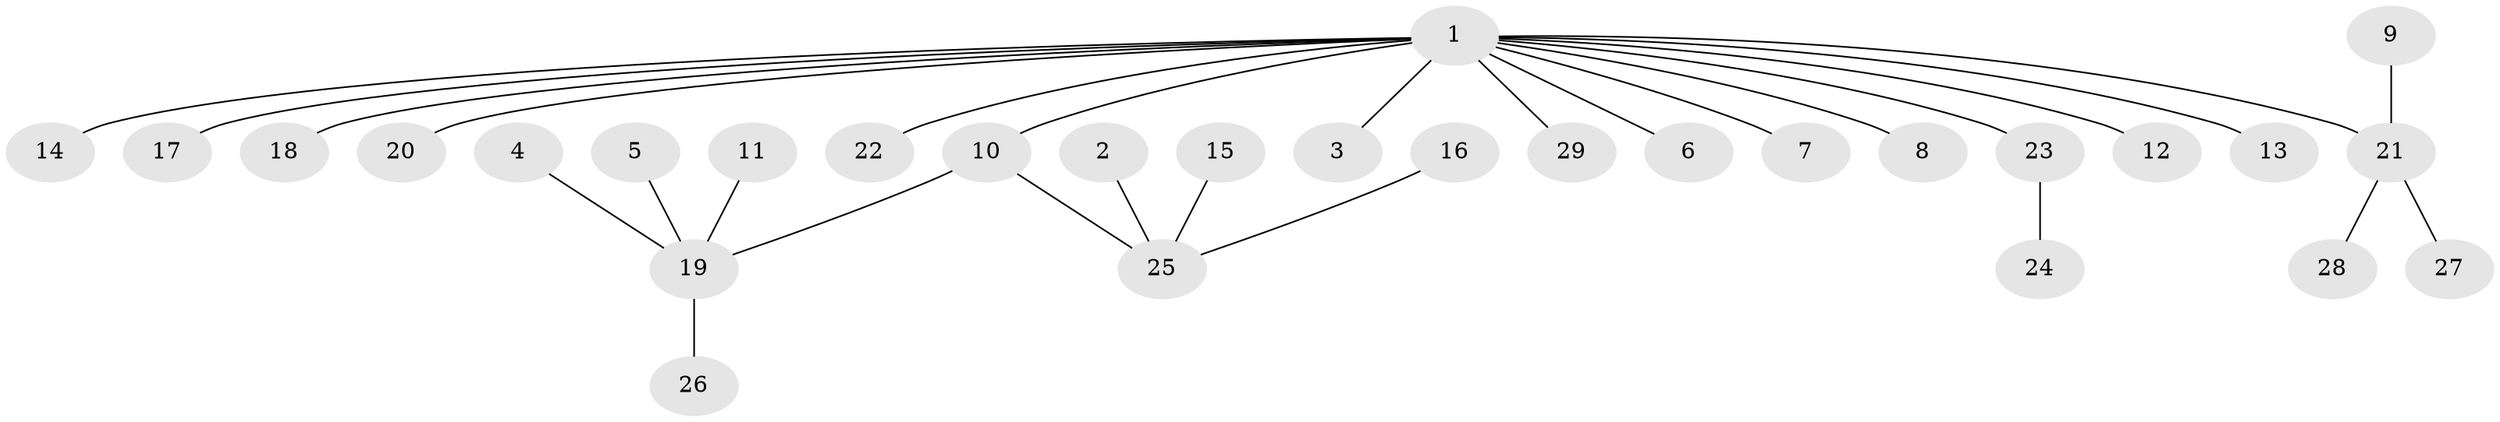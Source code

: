 // original degree distribution, {11: 0.017857142857142856, 8: 0.03571428571428571, 5: 0.05357142857142857, 2: 0.25, 1: 0.5714285714285714, 3: 0.07142857142857142}
// Generated by graph-tools (version 1.1) at 2025/26/03/09/25 03:26:00]
// undirected, 29 vertices, 28 edges
graph export_dot {
graph [start="1"]
  node [color=gray90,style=filled];
  1;
  2;
  3;
  4;
  5;
  6;
  7;
  8;
  9;
  10;
  11;
  12;
  13;
  14;
  15;
  16;
  17;
  18;
  19;
  20;
  21;
  22;
  23;
  24;
  25;
  26;
  27;
  28;
  29;
  1 -- 3 [weight=1.0];
  1 -- 6 [weight=1.0];
  1 -- 7 [weight=1.0];
  1 -- 8 [weight=1.0];
  1 -- 10 [weight=1.0];
  1 -- 12 [weight=1.0];
  1 -- 13 [weight=1.0];
  1 -- 14 [weight=1.0];
  1 -- 17 [weight=1.0];
  1 -- 18 [weight=2.0];
  1 -- 20 [weight=1.0];
  1 -- 21 [weight=1.0];
  1 -- 22 [weight=1.0];
  1 -- 23 [weight=1.0];
  1 -- 29 [weight=1.0];
  2 -- 25 [weight=1.0];
  4 -- 19 [weight=1.0];
  5 -- 19 [weight=1.0];
  9 -- 21 [weight=1.0];
  10 -- 19 [weight=1.0];
  10 -- 25 [weight=1.0];
  11 -- 19 [weight=1.0];
  15 -- 25 [weight=1.0];
  16 -- 25 [weight=1.0];
  19 -- 26 [weight=1.0];
  21 -- 27 [weight=1.0];
  21 -- 28 [weight=1.0];
  23 -- 24 [weight=1.0];
}
